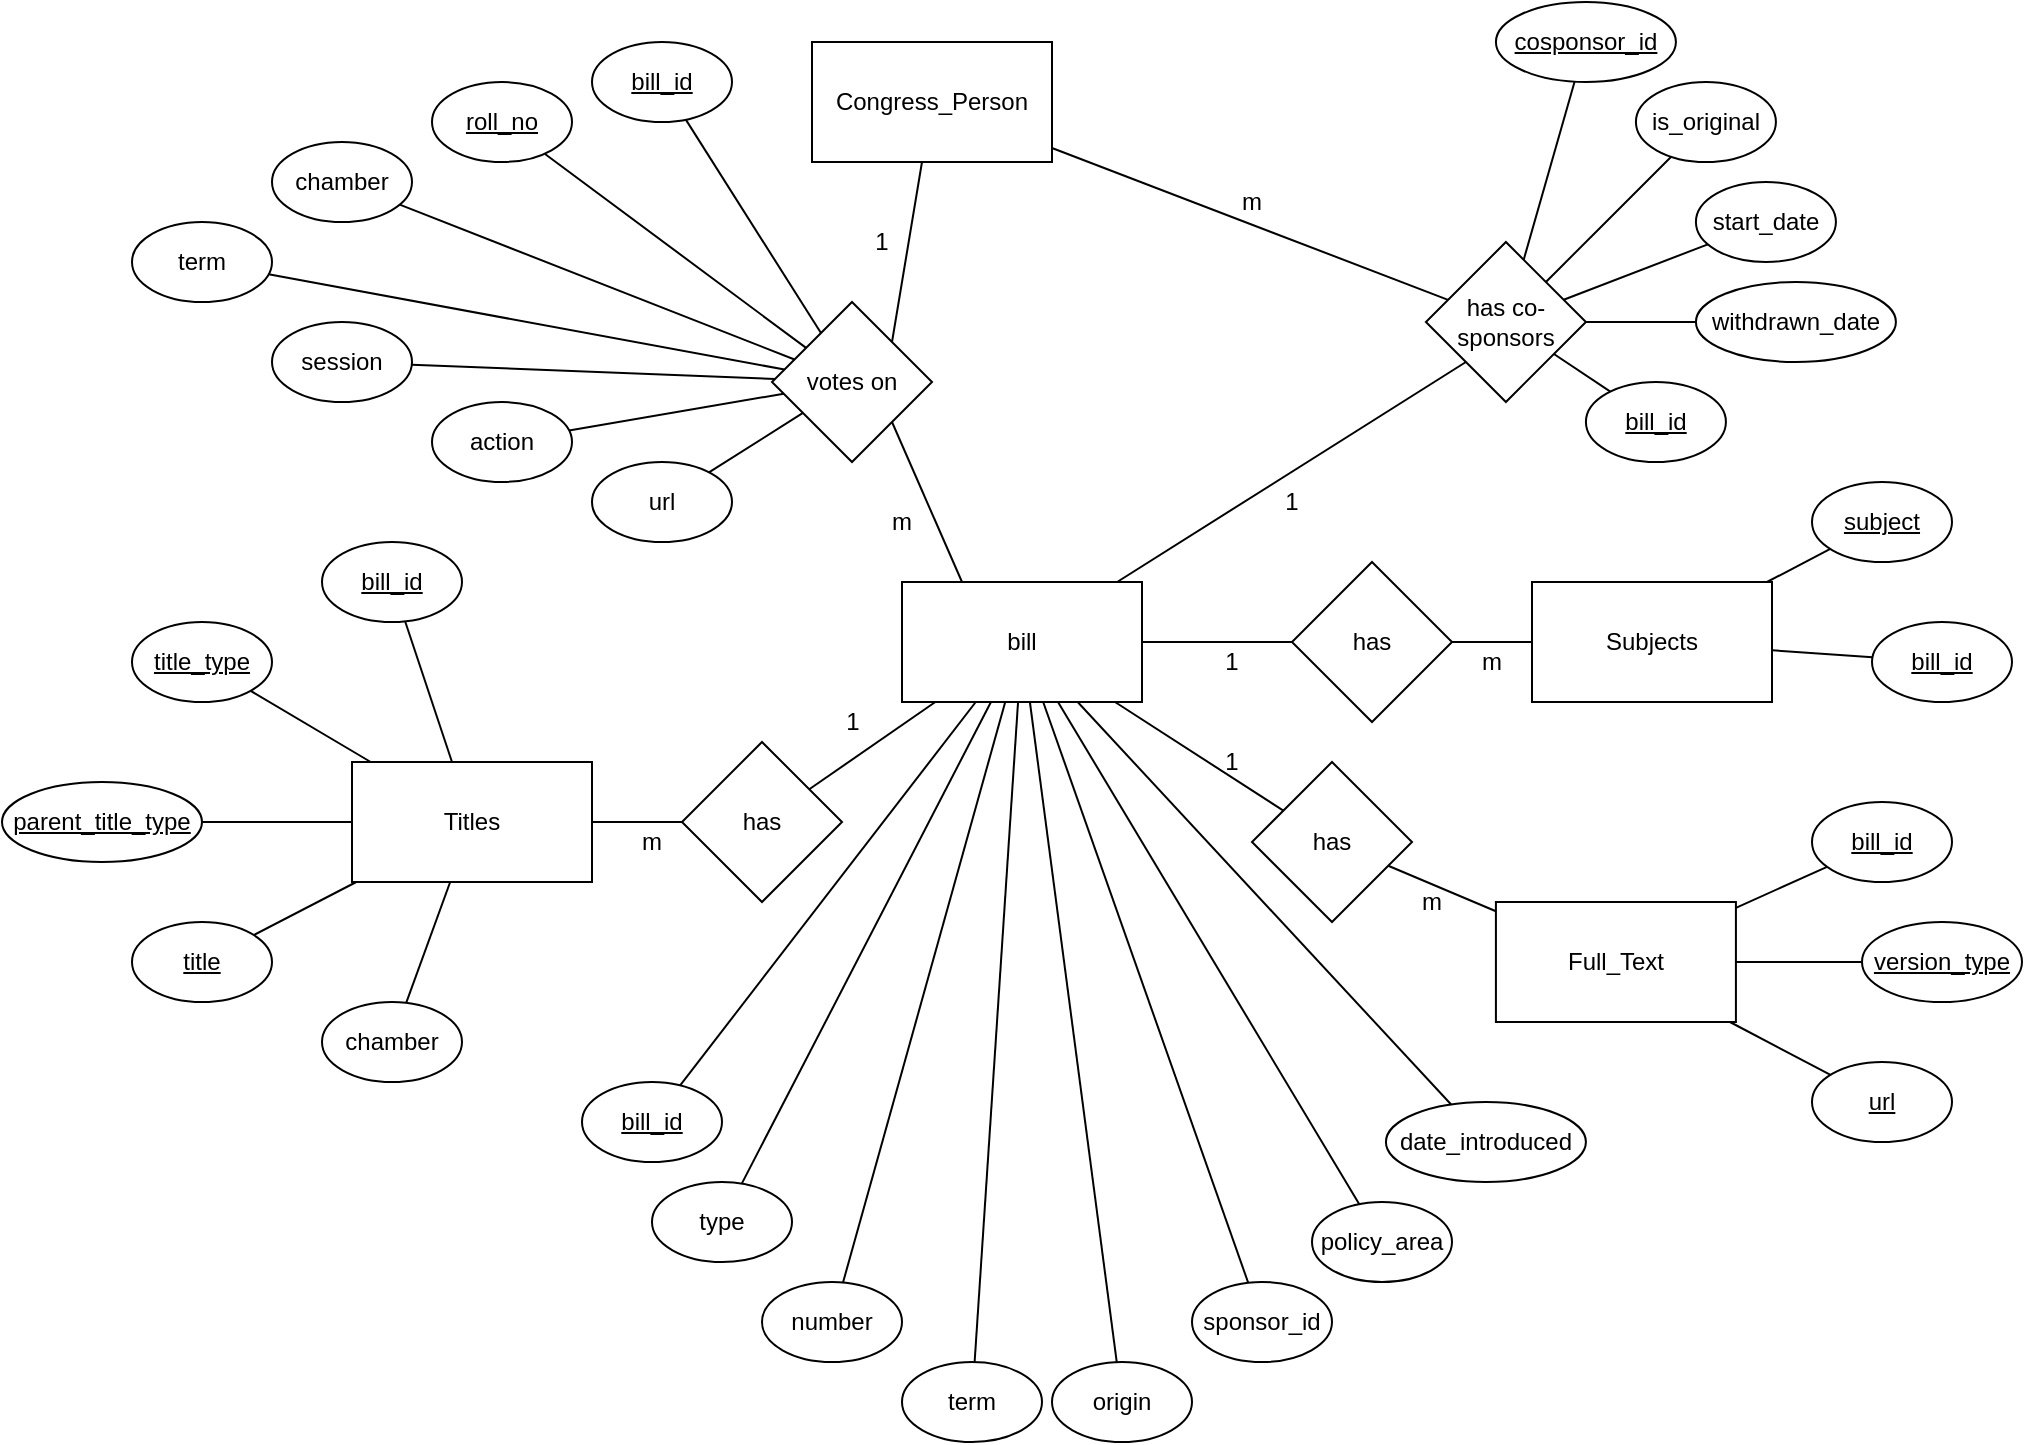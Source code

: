 <mxfile version="12.9.8" type="device"><diagram id="afgM-373Fztru9CwP7Ju" name="Page-1"><mxGraphModel dx="1422" dy="831" grid="1" gridSize="10" guides="1" tooltips="1" connect="1" arrows="1" fold="1" page="1" pageScale="1" pageWidth="1100" pageHeight="850" math="0" shadow="0"><root><mxCell id="0"/><mxCell id="1" parent="0"/><mxCell id="JVJMsFWv3_x_iC0MseBf-1" value="Congress_Person" style="rounded=0;whiteSpace=wrap;html=1;" parent="1" vertex="1"><mxGeometry x="470" y="40" width="120" height="60" as="geometry"/></mxCell><mxCell id="bXdOt6z-AJQ1te9v4yGZ-1" value="votes on" style="rhombus;whiteSpace=wrap;html=1;" parent="1" vertex="1"><mxGeometry x="450" y="170" width="80" height="80" as="geometry"/></mxCell><mxCell id="bXdOt6z-AJQ1te9v4yGZ-2" value="bill" style="rounded=0;whiteSpace=wrap;html=1;" parent="1" vertex="1"><mxGeometry x="515" y="310" width="120" height="60" as="geometry"/></mxCell><mxCell id="bXdOt6z-AJQ1te9v4yGZ-3" value="&lt;div&gt;has co-&lt;br&gt;&lt;/div&gt;&lt;div&gt;sponsors&lt;/div&gt;" style="rhombus;whiteSpace=wrap;html=1;" parent="1" vertex="1"><mxGeometry x="776.96" y="140" width="80" height="80" as="geometry"/></mxCell><mxCell id="bXdOt6z-AJQ1te9v4yGZ-4" value="" style="endArrow=none;html=1;entryX=0;entryY=1;entryDx=0;entryDy=0;" parent="1" source="bXdOt6z-AJQ1te9v4yGZ-2" target="bXdOt6z-AJQ1te9v4yGZ-3" edge="1"><mxGeometry width="50" height="50" relative="1" as="geometry"><mxPoint x="766.96" y="270" as="sourcePoint"/><mxPoint x="876.96" y="210" as="targetPoint"/></mxGeometry></mxCell><mxCell id="bXdOt6z-AJQ1te9v4yGZ-7" value="" style="endArrow=none;html=1;entryX=1;entryY=1;entryDx=0;entryDy=0;exitX=0.25;exitY=0;exitDx=0;exitDy=0;" parent="1" source="bXdOt6z-AJQ1te9v4yGZ-2" target="bXdOt6z-AJQ1te9v4yGZ-1" edge="1"><mxGeometry width="50" height="50" relative="1" as="geometry"><mxPoint x="435" y="200" as="sourcePoint"/><mxPoint x="485" y="150" as="targetPoint"/></mxGeometry></mxCell><mxCell id="bXdOt6z-AJQ1te9v4yGZ-8" value="" style="endArrow=none;html=1;exitX=1;exitY=0;exitDx=0;exitDy=0;" parent="1" source="bXdOt6z-AJQ1te9v4yGZ-1" target="JVJMsFWv3_x_iC0MseBf-1" edge="1"><mxGeometry width="50" height="50" relative="1" as="geometry"><mxPoint x="435" y="160" as="sourcePoint"/><mxPoint x="485" y="110" as="targetPoint"/></mxGeometry></mxCell><mxCell id="bXdOt6z-AJQ1te9v4yGZ-9" value="" style="endArrow=none;html=1;" parent="1" source="bXdOt6z-AJQ1te9v4yGZ-3" target="JVJMsFWv3_x_iC0MseBf-1" edge="1"><mxGeometry width="50" height="50" relative="1" as="geometry"><mxPoint x="596.96" y="120" as="sourcePoint"/><mxPoint x="730" y="60" as="targetPoint"/></mxGeometry></mxCell><mxCell id="bXdOt6z-AJQ1te9v4yGZ-10" value="1" style="text;html=1;strokeColor=none;fillColor=none;align=center;verticalAlign=middle;whiteSpace=wrap;rounded=0;" parent="1" vertex="1"><mxGeometry x="485" y="130" width="40" height="20" as="geometry"/></mxCell><mxCell id="bXdOt6z-AJQ1te9v4yGZ-11" value="m" style="text;html=1;strokeColor=none;fillColor=none;align=center;verticalAlign=middle;whiteSpace=wrap;rounded=0;" parent="1" vertex="1"><mxGeometry x="495" y="270" width="40" height="20" as="geometry"/></mxCell><mxCell id="bXdOt6z-AJQ1te9v4yGZ-12" value="m" style="text;html=1;strokeColor=none;fillColor=none;align=center;verticalAlign=middle;whiteSpace=wrap;rounded=0;" parent="1" vertex="1"><mxGeometry x="670" y="110" width="40" height="20" as="geometry"/></mxCell><mxCell id="bXdOt6z-AJQ1te9v4yGZ-13" value="1" style="text;html=1;strokeColor=none;fillColor=none;align=center;verticalAlign=middle;whiteSpace=wrap;rounded=0;" parent="1" vertex="1"><mxGeometry x="690" y="260" width="40" height="20" as="geometry"/></mxCell><mxCell id="bXdOt6z-AJQ1te9v4yGZ-14" value="has" style="rhombus;whiteSpace=wrap;html=1;" parent="1" vertex="1"><mxGeometry x="710" y="300" width="80" height="80" as="geometry"/></mxCell><mxCell id="bXdOt6z-AJQ1te9v4yGZ-15" value="" style="endArrow=none;html=1;" parent="1" source="bXdOt6z-AJQ1te9v4yGZ-14" target="bXdOt6z-AJQ1te9v4yGZ-2" edge="1"><mxGeometry width="50" height="50" relative="1" as="geometry"><mxPoint x="640" y="410" as="sourcePoint"/><mxPoint x="690" y="360" as="targetPoint"/></mxGeometry></mxCell><mxCell id="bXdOt6z-AJQ1te9v4yGZ-16" value="&lt;div&gt;Subjects&lt;/div&gt;" style="rounded=0;whiteSpace=wrap;html=1;" parent="1" vertex="1"><mxGeometry x="830" y="310" width="120" height="60" as="geometry"/></mxCell><mxCell id="bXdOt6z-AJQ1te9v4yGZ-17" value="" style="endArrow=none;html=1;" parent="1" source="bXdOt6z-AJQ1te9v4yGZ-14" target="bXdOt6z-AJQ1te9v4yGZ-16" edge="1"><mxGeometry width="50" height="50" relative="1" as="geometry"><mxPoint x="1250" y="700" as="sourcePoint"/><mxPoint x="1300" y="650" as="targetPoint"/></mxGeometry></mxCell><mxCell id="bXdOt6z-AJQ1te9v4yGZ-18" value="1" style="text;html=1;strokeColor=none;fillColor=none;align=center;verticalAlign=middle;whiteSpace=wrap;rounded=0;" parent="1" vertex="1"><mxGeometry x="670" y="340" width="20" height="20" as="geometry"/></mxCell><mxCell id="bXdOt6z-AJQ1te9v4yGZ-20" value="m" style="text;html=1;strokeColor=none;fillColor=none;align=center;verticalAlign=middle;whiteSpace=wrap;rounded=0;" parent="1" vertex="1"><mxGeometry x="800" y="340" width="20" height="20" as="geometry"/></mxCell><mxCell id="bXdOt6z-AJQ1te9v4yGZ-21" value="is_original" style="ellipse;whiteSpace=wrap;html=1;" parent="1" vertex="1"><mxGeometry x="881.96" y="60" width="70" height="40" as="geometry"/></mxCell><mxCell id="bXdOt6z-AJQ1te9v4yGZ-22" value="start_date" style="ellipse;whiteSpace=wrap;html=1;" parent="1" vertex="1"><mxGeometry x="911.96" y="110" width="70" height="40" as="geometry"/></mxCell><mxCell id="bXdOt6z-AJQ1te9v4yGZ-23" value="&lt;div&gt;withdrawn_date&lt;/div&gt;" style="ellipse;whiteSpace=wrap;html=1;" parent="1" vertex="1"><mxGeometry x="911.96" y="160" width="100" height="40" as="geometry"/></mxCell><mxCell id="bXdOt6z-AJQ1te9v4yGZ-24" value="&lt;div&gt;&lt;u&gt;subject&lt;/u&gt;&lt;/div&gt;" style="ellipse;whiteSpace=wrap;html=1;" parent="1" vertex="1"><mxGeometry x="970" y="260" width="70" height="40" as="geometry"/></mxCell><mxCell id="bXdOt6z-AJQ1te9v4yGZ-25" value="&lt;div&gt;&lt;u&gt;bill_id&lt;/u&gt;&lt;/div&gt;" style="ellipse;whiteSpace=wrap;html=1;" parent="1" vertex="1"><mxGeometry x="1000" y="330" width="70" height="40" as="geometry"/></mxCell><mxCell id="bXdOt6z-AJQ1te9v4yGZ-27" value="" style="endArrow=none;html=1;" parent="1" source="bXdOt6z-AJQ1te9v4yGZ-16" target="bXdOt6z-AJQ1te9v4yGZ-24" edge="1"><mxGeometry width="50" height="50" relative="1" as="geometry"><mxPoint x="1250" y="700" as="sourcePoint"/><mxPoint x="1300" y="650" as="targetPoint"/></mxGeometry></mxCell><mxCell id="bXdOt6z-AJQ1te9v4yGZ-28" value="" style="endArrow=none;html=1;" parent="1" source="bXdOt6z-AJQ1te9v4yGZ-16" target="bXdOt6z-AJQ1te9v4yGZ-25" edge="1"><mxGeometry width="50" height="50" relative="1" as="geometry"><mxPoint x="1250" y="700" as="sourcePoint"/><mxPoint x="1300" y="650" as="targetPoint"/></mxGeometry></mxCell><mxCell id="bXdOt6z-AJQ1te9v4yGZ-29" value="" style="endArrow=none;html=1;" parent="1" source="bXdOt6z-AJQ1te9v4yGZ-3" target="bXdOt6z-AJQ1te9v4yGZ-21" edge="1"><mxGeometry width="50" height="50" relative="1" as="geometry"><mxPoint x="801.96" y="370" as="sourcePoint"/><mxPoint x="851.96" y="320" as="targetPoint"/></mxGeometry></mxCell><mxCell id="bXdOt6z-AJQ1te9v4yGZ-30" value="" style="endArrow=none;html=1;" parent="1" source="bXdOt6z-AJQ1te9v4yGZ-3" target="bXdOt6z-AJQ1te9v4yGZ-22" edge="1"><mxGeometry width="50" height="50" relative="1" as="geometry"><mxPoint x="801.96" y="370" as="sourcePoint"/><mxPoint x="851.96" y="320" as="targetPoint"/></mxGeometry></mxCell><mxCell id="bXdOt6z-AJQ1te9v4yGZ-31" value="" style="endArrow=none;html=1;" parent="1" source="bXdOt6z-AJQ1te9v4yGZ-3" target="bXdOt6z-AJQ1te9v4yGZ-23" edge="1"><mxGeometry width="50" height="50" relative="1" as="geometry"><mxPoint x="801.96" y="370" as="sourcePoint"/><mxPoint x="851.96" y="320" as="targetPoint"/></mxGeometry></mxCell><mxCell id="bXdOt6z-AJQ1te9v4yGZ-32" value="has" style="rhombus;whiteSpace=wrap;html=1;" parent="1" vertex="1"><mxGeometry x="405" y="390" width="80" height="80" as="geometry"/></mxCell><mxCell id="bXdOt6z-AJQ1te9v4yGZ-33" value="" style="endArrow=none;html=1;" parent="1" source="bXdOt6z-AJQ1te9v4yGZ-32" target="bXdOt6z-AJQ1te9v4yGZ-2" edge="1"><mxGeometry width="50" height="50" relative="1" as="geometry"><mxPoint x="640" y="410" as="sourcePoint"/><mxPoint x="690" y="360" as="targetPoint"/></mxGeometry></mxCell><mxCell id="bXdOt6z-AJQ1te9v4yGZ-34" value="Titles" style="rounded=0;whiteSpace=wrap;html=1;" parent="1" vertex="1"><mxGeometry x="240" y="400" width="120" height="60" as="geometry"/></mxCell><mxCell id="bXdOt6z-AJQ1te9v4yGZ-35" value="" style="endArrow=none;html=1;" parent="1" source="bXdOt6z-AJQ1te9v4yGZ-34" target="bXdOt6z-AJQ1te9v4yGZ-32" edge="1"><mxGeometry width="50" height="50" relative="1" as="geometry"><mxPoint x="640" y="410" as="sourcePoint"/><mxPoint x="690" y="360" as="targetPoint"/></mxGeometry></mxCell><mxCell id="-rGvBe-AyuluFwASLg3h-1" value="&lt;u&gt;cosponsor_id&lt;/u&gt;" style="ellipse;whiteSpace=wrap;html=1;" parent="1" vertex="1"><mxGeometry x="811.96" y="20" width="90" height="40" as="geometry"/></mxCell><mxCell id="-rGvBe-AyuluFwASLg3h-2" value="&lt;div&gt;&lt;u&gt;bill_id&lt;/u&gt;&lt;/div&gt;" style="ellipse;whiteSpace=wrap;html=1;" parent="1" vertex="1"><mxGeometry x="856.96" y="210" width="70" height="40" as="geometry"/></mxCell><mxCell id="-rGvBe-AyuluFwASLg3h-3" value="" style="endArrow=none;html=1;" parent="1" source="bXdOt6z-AJQ1te9v4yGZ-3" target="-rGvBe-AyuluFwASLg3h-1" edge="1"><mxGeometry width="50" height="50" relative="1" as="geometry"><mxPoint x="681.96" y="410" as="sourcePoint"/><mxPoint x="731.96" y="360" as="targetPoint"/></mxGeometry></mxCell><mxCell id="-rGvBe-AyuluFwASLg3h-4" value="" style="endArrow=none;html=1;" parent="1" source="bXdOt6z-AJQ1te9v4yGZ-3" target="-rGvBe-AyuluFwASLg3h-2" edge="1"><mxGeometry width="50" height="50" relative="1" as="geometry"><mxPoint x="681.96" y="410" as="sourcePoint"/><mxPoint x="731.96" y="360" as="targetPoint"/></mxGeometry></mxCell><mxCell id="-rGvBe-AyuluFwASLg3h-5" value="&lt;div&gt;&lt;u&gt;bill_id&lt;/u&gt;&lt;/div&gt;" style="ellipse;whiteSpace=wrap;html=1;" parent="1" vertex="1"><mxGeometry x="225" y="290" width="70" height="40" as="geometry"/></mxCell><mxCell id="-rGvBe-AyuluFwASLg3h-6" value="&lt;u&gt;title_type&lt;/u&gt;" style="ellipse;whiteSpace=wrap;html=1;" parent="1" vertex="1"><mxGeometry x="130" y="330" width="70" height="40" as="geometry"/></mxCell><mxCell id="-rGvBe-AyuluFwASLg3h-7" value="&lt;u&gt;parent_title_type&lt;/u&gt;" style="ellipse;whiteSpace=wrap;html=1;" parent="1" vertex="1"><mxGeometry x="65" y="410" width="100" height="40" as="geometry"/></mxCell><mxCell id="-rGvBe-AyuluFwASLg3h-8" value="&lt;u&gt;title&lt;/u&gt;" style="ellipse;whiteSpace=wrap;html=1;" parent="1" vertex="1"><mxGeometry x="130" y="480" width="70" height="40" as="geometry"/></mxCell><mxCell id="-rGvBe-AyuluFwASLg3h-9" value="&lt;div&gt;chamber&lt;/div&gt;" style="ellipse;whiteSpace=wrap;html=1;" parent="1" vertex="1"><mxGeometry x="225" y="520" width="70" height="40" as="geometry"/></mxCell><mxCell id="-rGvBe-AyuluFwASLg3h-10" value="" style="endArrow=none;html=1;" parent="1" source="bXdOt6z-AJQ1te9v4yGZ-34" target="-rGvBe-AyuluFwASLg3h-5" edge="1"><mxGeometry width="50" height="50" relative="1" as="geometry"><mxPoint x="520" y="450" as="sourcePoint"/><mxPoint x="570" y="400" as="targetPoint"/></mxGeometry></mxCell><mxCell id="-rGvBe-AyuluFwASLg3h-11" value="" style="endArrow=none;html=1;" parent="1" source="bXdOt6z-AJQ1te9v4yGZ-34" target="-rGvBe-AyuluFwASLg3h-6" edge="1"><mxGeometry width="50" height="50" relative="1" as="geometry"><mxPoint x="520" y="450" as="sourcePoint"/><mxPoint x="570" y="400" as="targetPoint"/></mxGeometry></mxCell><mxCell id="-rGvBe-AyuluFwASLg3h-12" value="" style="endArrow=none;html=1;" parent="1" source="bXdOt6z-AJQ1te9v4yGZ-34" target="-rGvBe-AyuluFwASLg3h-7" edge="1"><mxGeometry width="50" height="50" relative="1" as="geometry"><mxPoint x="520" y="450" as="sourcePoint"/><mxPoint x="570" y="400" as="targetPoint"/></mxGeometry></mxCell><mxCell id="-rGvBe-AyuluFwASLg3h-13" value="" style="endArrow=none;html=1;" parent="1" source="-rGvBe-AyuluFwASLg3h-8" target="bXdOt6z-AJQ1te9v4yGZ-34" edge="1"><mxGeometry width="50" height="50" relative="1" as="geometry"><mxPoint x="520" y="450" as="sourcePoint"/><mxPoint x="570" y="400" as="targetPoint"/></mxGeometry></mxCell><mxCell id="-rGvBe-AyuluFwASLg3h-14" value="" style="endArrow=none;html=1;" parent="1" source="-rGvBe-AyuluFwASLg3h-9" target="bXdOt6z-AJQ1te9v4yGZ-34" edge="1"><mxGeometry width="50" height="50" relative="1" as="geometry"><mxPoint x="520" y="450" as="sourcePoint"/><mxPoint x="570" y="400" as="targetPoint"/></mxGeometry></mxCell><mxCell id="-rGvBe-AyuluFwASLg3h-16" value="1" style="text;html=1;strokeColor=none;fillColor=none;align=center;verticalAlign=middle;whiteSpace=wrap;rounded=0;" parent="1" vertex="1"><mxGeometry x="477.5" y="370" width="25" height="20" as="geometry"/></mxCell><mxCell id="-rGvBe-AyuluFwASLg3h-17" value="m" style="text;html=1;strokeColor=none;fillColor=none;align=center;verticalAlign=middle;whiteSpace=wrap;rounded=0;" parent="1" vertex="1"><mxGeometry x="380" y="430" width="20" height="20" as="geometry"/></mxCell><mxCell id="-rGvBe-AyuluFwASLg3h-18" value="&lt;div&gt;&lt;u&gt;bill_id&lt;/u&gt;&lt;/div&gt;" style="ellipse;whiteSpace=wrap;html=1;" parent="1" vertex="1"><mxGeometry x="360" y="40" width="70" height="40" as="geometry"/></mxCell><mxCell id="-rGvBe-AyuluFwASLg3h-19" value="&lt;u&gt;roll_no&lt;/u&gt;" style="ellipse;whiteSpace=wrap;html=1;" parent="1" vertex="1"><mxGeometry x="280" y="60" width="70" height="40" as="geometry"/></mxCell><mxCell id="-rGvBe-AyuluFwASLg3h-20" value="&lt;div&gt;chamber&lt;/div&gt;" style="ellipse;whiteSpace=wrap;html=1;" parent="1" vertex="1"><mxGeometry x="200" y="90" width="70" height="40" as="geometry"/></mxCell><mxCell id="-rGvBe-AyuluFwASLg3h-21" value="term" style="ellipse;whiteSpace=wrap;html=1;" parent="1" vertex="1"><mxGeometry x="130" y="130" width="70" height="40" as="geometry"/></mxCell><mxCell id="-rGvBe-AyuluFwASLg3h-22" value="session" style="ellipse;whiteSpace=wrap;html=1;" parent="1" vertex="1"><mxGeometry x="200" y="180" width="70" height="40" as="geometry"/></mxCell><mxCell id="-rGvBe-AyuluFwASLg3h-23" value="action" style="ellipse;whiteSpace=wrap;html=1;" parent="1" vertex="1"><mxGeometry x="280" y="220" width="70" height="40" as="geometry"/></mxCell><mxCell id="-rGvBe-AyuluFwASLg3h-24" value="url" style="ellipse;whiteSpace=wrap;html=1;" parent="1" vertex="1"><mxGeometry x="360" y="250" width="70" height="40" as="geometry"/></mxCell><mxCell id="-rGvBe-AyuluFwASLg3h-25" value="" style="endArrow=none;html=1;" parent="1" source="bXdOt6z-AJQ1te9v4yGZ-1" target="-rGvBe-AyuluFwASLg3h-18" edge="1"><mxGeometry width="50" height="50" relative="1" as="geometry"><mxPoint x="640" y="470" as="sourcePoint"/><mxPoint x="690" y="420" as="targetPoint"/></mxGeometry></mxCell><mxCell id="-rGvBe-AyuluFwASLg3h-26" value="" style="endArrow=none;html=1;" parent="1" source="bXdOt6z-AJQ1te9v4yGZ-1" target="-rGvBe-AyuluFwASLg3h-19" edge="1"><mxGeometry width="50" height="50" relative="1" as="geometry"><mxPoint x="360" y="160" as="sourcePoint"/><mxPoint x="292.421" y="53.296" as="targetPoint"/></mxGeometry></mxCell><mxCell id="-rGvBe-AyuluFwASLg3h-27" value="" style="endArrow=none;html=1;" parent="1" source="bXdOt6z-AJQ1te9v4yGZ-1" target="-rGvBe-AyuluFwASLg3h-20" edge="1"><mxGeometry width="50" height="50" relative="1" as="geometry"><mxPoint x="484.49" y="195.51" as="sourcePoint"/><mxPoint x="416.911" y="88.806" as="targetPoint"/></mxGeometry></mxCell><mxCell id="-rGvBe-AyuluFwASLg3h-28" value="" style="endArrow=none;html=1;" parent="1" source="bXdOt6z-AJQ1te9v4yGZ-1" target="-rGvBe-AyuluFwASLg3h-21" edge="1"><mxGeometry width="50" height="50" relative="1" as="geometry"><mxPoint x="390" y="200" as="sourcePoint"/><mxPoint x="322.421" y="93.296" as="targetPoint"/></mxGeometry></mxCell><mxCell id="-rGvBe-AyuluFwASLg3h-29" value="" style="endArrow=none;html=1;" parent="1" source="bXdOt6z-AJQ1te9v4yGZ-1" target="-rGvBe-AyuluFwASLg3h-22" edge="1"><mxGeometry width="50" height="50" relative="1" as="geometry"><mxPoint x="494.49" y="205.51" as="sourcePoint"/><mxPoint x="426.911" y="98.806" as="targetPoint"/></mxGeometry></mxCell><mxCell id="-rGvBe-AyuluFwASLg3h-30" value="" style="endArrow=none;html=1;" parent="1" source="bXdOt6z-AJQ1te9v4yGZ-1" target="-rGvBe-AyuluFwASLg3h-23" edge="1"><mxGeometry width="50" height="50" relative="1" as="geometry"><mxPoint x="504.49" y="215.51" as="sourcePoint"/><mxPoint x="436.911" y="108.806" as="targetPoint"/></mxGeometry></mxCell><mxCell id="-rGvBe-AyuluFwASLg3h-31" value="" style="endArrow=none;html=1;" parent="1" source="bXdOt6z-AJQ1te9v4yGZ-1" target="-rGvBe-AyuluFwASLg3h-24" edge="1"><mxGeometry width="50" height="50" relative="1" as="geometry"><mxPoint x="514.49" y="225.51" as="sourcePoint"/><mxPoint x="446.911" y="118.806" as="targetPoint"/></mxGeometry></mxCell><mxCell id="-rGvBe-AyuluFwASLg3h-32" value="has" style="rhombus;whiteSpace=wrap;html=1;" parent="1" vertex="1"><mxGeometry x="690" y="400" width="80" height="80" as="geometry"/></mxCell><mxCell id="-rGvBe-AyuluFwASLg3h-33" value="Full_Text" style="rounded=0;whiteSpace=wrap;html=1;" parent="1" vertex="1"><mxGeometry x="811.96" y="470" width="120" height="60" as="geometry"/></mxCell><mxCell id="-rGvBe-AyuluFwASLg3h-34" value="&lt;div&gt;&lt;u&gt;bill_id&lt;/u&gt;&lt;/div&gt;" style="ellipse;whiteSpace=wrap;html=1;" parent="1" vertex="1"><mxGeometry x="970" y="420" width="70" height="40" as="geometry"/></mxCell><mxCell id="-rGvBe-AyuluFwASLg3h-35" value="&lt;u&gt;version_type&lt;/u&gt;" style="ellipse;whiteSpace=wrap;html=1;" parent="1" vertex="1"><mxGeometry x="995" y="480" width="80" height="40" as="geometry"/></mxCell><mxCell id="-rGvBe-AyuluFwASLg3h-36" value="&lt;u&gt;url&lt;/u&gt;" style="ellipse;whiteSpace=wrap;html=1;" parent="1" vertex="1"><mxGeometry x="970" y="550" width="70" height="40" as="geometry"/></mxCell><mxCell id="-rGvBe-AyuluFwASLg3h-37" value="" style="endArrow=none;html=1;" parent="1" source="-rGvBe-AyuluFwASLg3h-33" target="-rGvBe-AyuluFwASLg3h-34" edge="1"><mxGeometry width="50" height="50" relative="1" as="geometry"><mxPoint x="640" y="470" as="sourcePoint"/><mxPoint x="690" y="420" as="targetPoint"/></mxGeometry></mxCell><mxCell id="-rGvBe-AyuluFwASLg3h-39" value="" style="endArrow=none;html=1;" parent="1" source="-rGvBe-AyuluFwASLg3h-33" target="-rGvBe-AyuluFwASLg3h-35" edge="1"><mxGeometry width="50" height="50" relative="1" as="geometry"><mxPoint x="840" y="640" as="sourcePoint"/><mxPoint x="885.569" y="619.45" as="targetPoint"/></mxGeometry></mxCell><mxCell id="-rGvBe-AyuluFwASLg3h-40" value="" style="endArrow=none;html=1;" parent="1" source="-rGvBe-AyuluFwASLg3h-33" target="-rGvBe-AyuluFwASLg3h-36" edge="1"><mxGeometry width="50" height="50" relative="1" as="geometry"><mxPoint x="941.96" y="482.943" as="sourcePoint"/><mxPoint x="987.529" y="462.393" as="targetPoint"/></mxGeometry></mxCell><mxCell id="-rGvBe-AyuluFwASLg3h-41" value="" style="endArrow=none;html=1;" parent="1" source="-rGvBe-AyuluFwASLg3h-32" target="-rGvBe-AyuluFwASLg3h-33" edge="1"><mxGeometry width="50" height="50" relative="1" as="geometry"><mxPoint x="820" y="580" as="sourcePoint"/><mxPoint x="865.569" y="559.45" as="targetPoint"/></mxGeometry></mxCell><mxCell id="-rGvBe-AyuluFwASLg3h-42" value="" style="endArrow=none;html=1;" parent="1" source="bXdOt6z-AJQ1te9v4yGZ-2" target="-rGvBe-AyuluFwASLg3h-32" edge="1"><mxGeometry width="50" height="50" relative="1" as="geometry"><mxPoint x="951.96" y="492.943" as="sourcePoint"/><mxPoint x="997.529" y="472.393" as="targetPoint"/></mxGeometry></mxCell><mxCell id="-rGvBe-AyuluFwASLg3h-43" value="1" style="text;html=1;strokeColor=none;fillColor=none;align=center;verticalAlign=middle;whiteSpace=wrap;rounded=0;" parent="1" vertex="1"><mxGeometry x="670" y="390" width="20" height="20" as="geometry"/></mxCell><mxCell id="-rGvBe-AyuluFwASLg3h-44" value="m" style="text;html=1;strokeColor=none;fillColor=none;align=center;verticalAlign=middle;whiteSpace=wrap;rounded=0;" parent="1" vertex="1"><mxGeometry x="770" y="460" width="20" height="20" as="geometry"/></mxCell><mxCell id="-rGvBe-AyuluFwASLg3h-46" value="&lt;div&gt;&lt;u&gt;bill_id&lt;/u&gt;&lt;/div&gt;" style="ellipse;whiteSpace=wrap;html=1;" parent="1" vertex="1"><mxGeometry x="355" y="560" width="70" height="40" as="geometry"/></mxCell><mxCell id="-rGvBe-AyuluFwASLg3h-47" value="type" style="ellipse;whiteSpace=wrap;html=1;" parent="1" vertex="1"><mxGeometry x="390" y="610" width="70" height="40" as="geometry"/></mxCell><mxCell id="-rGvBe-AyuluFwASLg3h-48" value="number" style="ellipse;whiteSpace=wrap;html=1;" parent="1" vertex="1"><mxGeometry x="445.0" y="660" width="70" height="40" as="geometry"/></mxCell><mxCell id="-rGvBe-AyuluFwASLg3h-49" value="term" style="ellipse;whiteSpace=wrap;html=1;" parent="1" vertex="1"><mxGeometry x="515" y="700" width="70" height="40" as="geometry"/></mxCell><mxCell id="-rGvBe-AyuluFwASLg3h-50" value="origin" style="ellipse;whiteSpace=wrap;html=1;" parent="1" vertex="1"><mxGeometry x="590" y="700" width="70" height="40" as="geometry"/></mxCell><mxCell id="-rGvBe-AyuluFwASLg3h-51" value="date_introduced" style="ellipse;whiteSpace=wrap;html=1;" parent="1" vertex="1"><mxGeometry x="756.96" y="570" width="100" height="40" as="geometry"/></mxCell><mxCell id="-rGvBe-AyuluFwASLg3h-53" value="sponsor_id" style="ellipse;whiteSpace=wrap;html=1;" parent="1" vertex="1"><mxGeometry x="660" y="660" width="70" height="40" as="geometry"/></mxCell><mxCell id="-rGvBe-AyuluFwASLg3h-54" value="policy_area" style="ellipse;whiteSpace=wrap;html=1;" parent="1" vertex="1"><mxGeometry x="720" y="620" width="70" height="40" as="geometry"/></mxCell><mxCell id="-rGvBe-AyuluFwASLg3h-56" value="" style="endArrow=none;html=1;" parent="1" source="-rGvBe-AyuluFwASLg3h-46" target="bXdOt6z-AJQ1te9v4yGZ-2" edge="1"><mxGeometry width="50" height="50" relative="1" as="geometry"><mxPoint x="640" y="470" as="sourcePoint"/><mxPoint x="690" y="420" as="targetPoint"/></mxGeometry></mxCell><mxCell id="-rGvBe-AyuluFwASLg3h-57" value="" style="endArrow=none;html=1;" parent="1" source="-rGvBe-AyuluFwASLg3h-47" target="bXdOt6z-AJQ1te9v4yGZ-2" edge="1"><mxGeometry width="50" height="50" relative="1" as="geometry"><mxPoint x="640" y="470" as="sourcePoint"/><mxPoint x="690" y="420" as="targetPoint"/></mxGeometry></mxCell><mxCell id="-rGvBe-AyuluFwASLg3h-58" value="" style="endArrow=none;html=1;" parent="1" source="-rGvBe-AyuluFwASLg3h-48" target="bXdOt6z-AJQ1te9v4yGZ-2" edge="1"><mxGeometry width="50" height="50" relative="1" as="geometry"><mxPoint x="570" y="530" as="sourcePoint"/><mxPoint x="694.595" y="289.185" as="targetPoint"/></mxGeometry></mxCell><mxCell id="-rGvBe-AyuluFwASLg3h-59" value="" style="endArrow=none;html=1;" parent="1" source="-rGvBe-AyuluFwASLg3h-49" target="bXdOt6z-AJQ1te9v4yGZ-2" edge="1"><mxGeometry width="50" height="50" relative="1" as="geometry"><mxPoint x="444.888" y="620.815" as="sourcePoint"/><mxPoint x="569.483" y="380" as="targetPoint"/></mxGeometry></mxCell><mxCell id="-rGvBe-AyuluFwASLg3h-60" value="" style="endArrow=none;html=1;" parent="1" source="-rGvBe-AyuluFwASLg3h-50" target="bXdOt6z-AJQ1te9v4yGZ-2" edge="1"><mxGeometry width="50" height="50" relative="1" as="geometry"><mxPoint x="454.888" y="630.815" as="sourcePoint"/><mxPoint x="579.483" y="390" as="targetPoint"/></mxGeometry></mxCell><mxCell id="-rGvBe-AyuluFwASLg3h-61" value="" style="endArrow=none;html=1;" parent="1" source="-rGvBe-AyuluFwASLg3h-53" target="bXdOt6z-AJQ1te9v4yGZ-2" edge="1"><mxGeometry width="50" height="50" relative="1" as="geometry"><mxPoint x="464.888" y="640.815" as="sourcePoint"/><mxPoint x="589.483" y="400" as="targetPoint"/></mxGeometry></mxCell><mxCell id="-rGvBe-AyuluFwASLg3h-62" value="" style="endArrow=none;html=1;" parent="1" source="-rGvBe-AyuluFwASLg3h-54" target="bXdOt6z-AJQ1te9v4yGZ-2" edge="1"><mxGeometry width="50" height="50" relative="1" as="geometry"><mxPoint x="474.888" y="650.815" as="sourcePoint"/><mxPoint x="599.483" y="410" as="targetPoint"/></mxGeometry></mxCell><mxCell id="-rGvBe-AyuluFwASLg3h-63" value="" style="endArrow=none;html=1;" parent="1" source="-rGvBe-AyuluFwASLg3h-51" target="bXdOt6z-AJQ1te9v4yGZ-2" edge="1"><mxGeometry width="50" height="50" relative="1" as="geometry"><mxPoint x="484.888" y="660.815" as="sourcePoint"/><mxPoint x="609.483" y="420" as="targetPoint"/></mxGeometry></mxCell></root></mxGraphModel></diagram></mxfile>